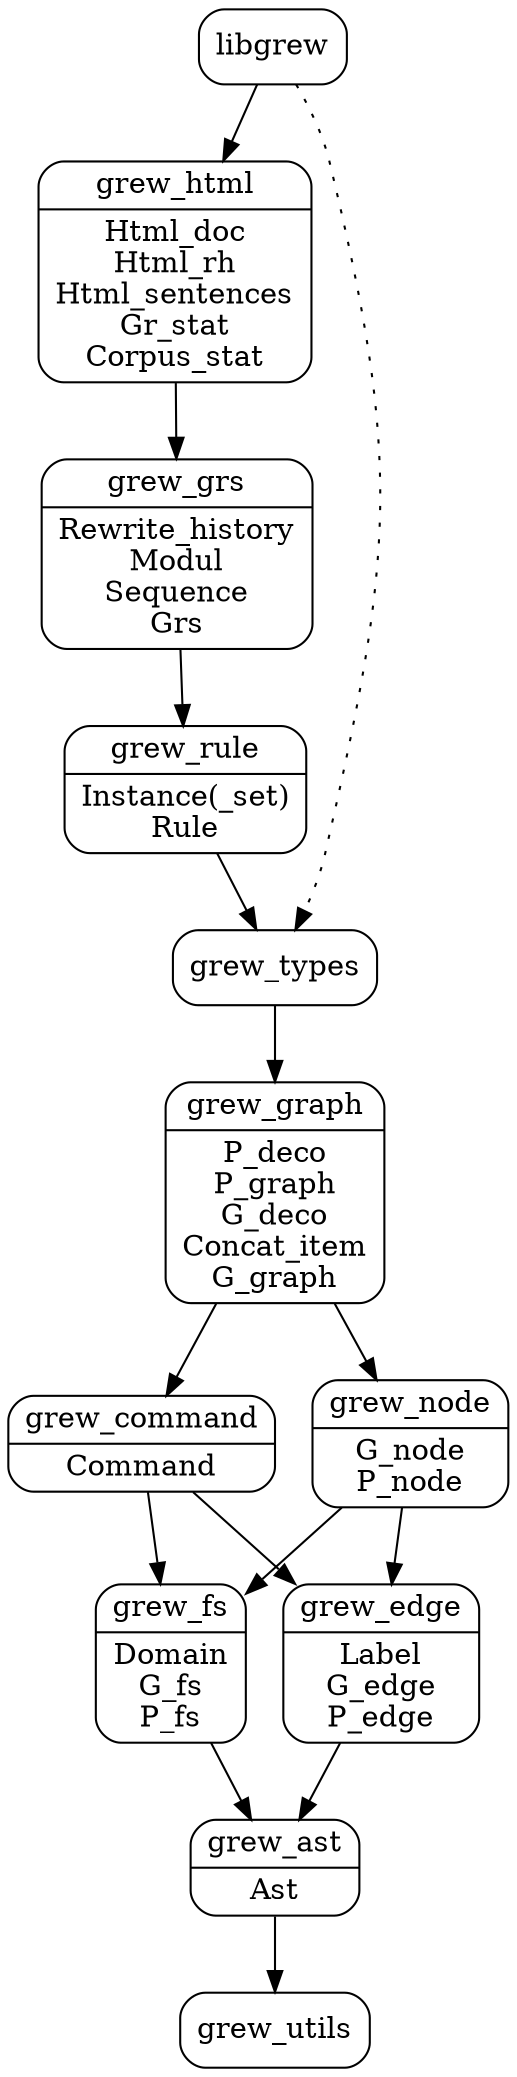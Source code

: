 digraph grew {
  node [shape=Mrecord];
  grew_rule [label="{grew_rule|Instance(_set)\nRule}"]
  grew_command [label="{grew_command|Command}"]
  grew_grs [label="{grew_grs|Rewrite_history\nModul\nSequence\nGrs}"]
  grew_graph [label="{grew_graph|P_deco\nP_graph\nG_deco\nConcat_item\nG_graph}"]
  grew_ast [label="{grew_ast|Ast}"]
  grew_fs [label="{grew_fs|Domain\nG_fs\nP_fs}"]
  grew_node [label="{grew_node|G_node\nP_node}"]
  grew_edge [label="{grew_edge|Label\nG_edge\nP_edge}"]
  grew_html [label="{grew_html|Html_doc\nHtml_rh\nHtml_sentences\nGr_stat\nCorpus_stat}"]

grew_ast -> grew_utils
grew_command -> grew_edge
grew_command -> grew_fs
grew_edge -> grew_ast
grew_fs -> grew_ast
grew_graph -> grew_node
grew_graph -> grew_command
grew_grs -> grew_rule
grew_html -> grew_grs
grew_node -> grew_edge
grew_node -> grew_fs
grew_rule -> grew_types
grew_types -> grew_graph
libgrew -> grew_html
libgrew -> grew_types [style=dotted]

}